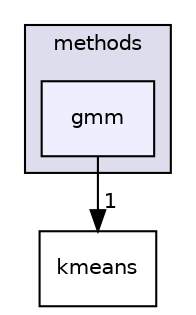 digraph "src/mlpack/methods/gmm" {
  compound=true
  node [ fontsize="10", fontname="Helvetica"];
  edge [ labelfontsize="10", labelfontname="Helvetica"];
  subgraph clusterdir_2217eda3f3f128182276a15ca80cc98e {
    graph [ bgcolor="#ddddee", pencolor="black", label="methods" fontname="Helvetica", fontsize="10", URL="dir_2217eda3f3f128182276a15ca80cc98e.html"]
  dir_25a49701d3e8349cd2fe0c30f5736013 [shape=box, label="gmm", style="filled", fillcolor="#eeeeff", pencolor="black", URL="dir_25a49701d3e8349cd2fe0c30f5736013.html"];
  }
  dir_db48f86cd517b0746c8865c406f00fa6 [shape=box label="kmeans" URL="dir_db48f86cd517b0746c8865c406f00fa6.html"];
  dir_25a49701d3e8349cd2fe0c30f5736013->dir_db48f86cd517b0746c8865c406f00fa6 [headlabel="1", labeldistance=1.5 headhref="dir_000033_000038.html"];
}
